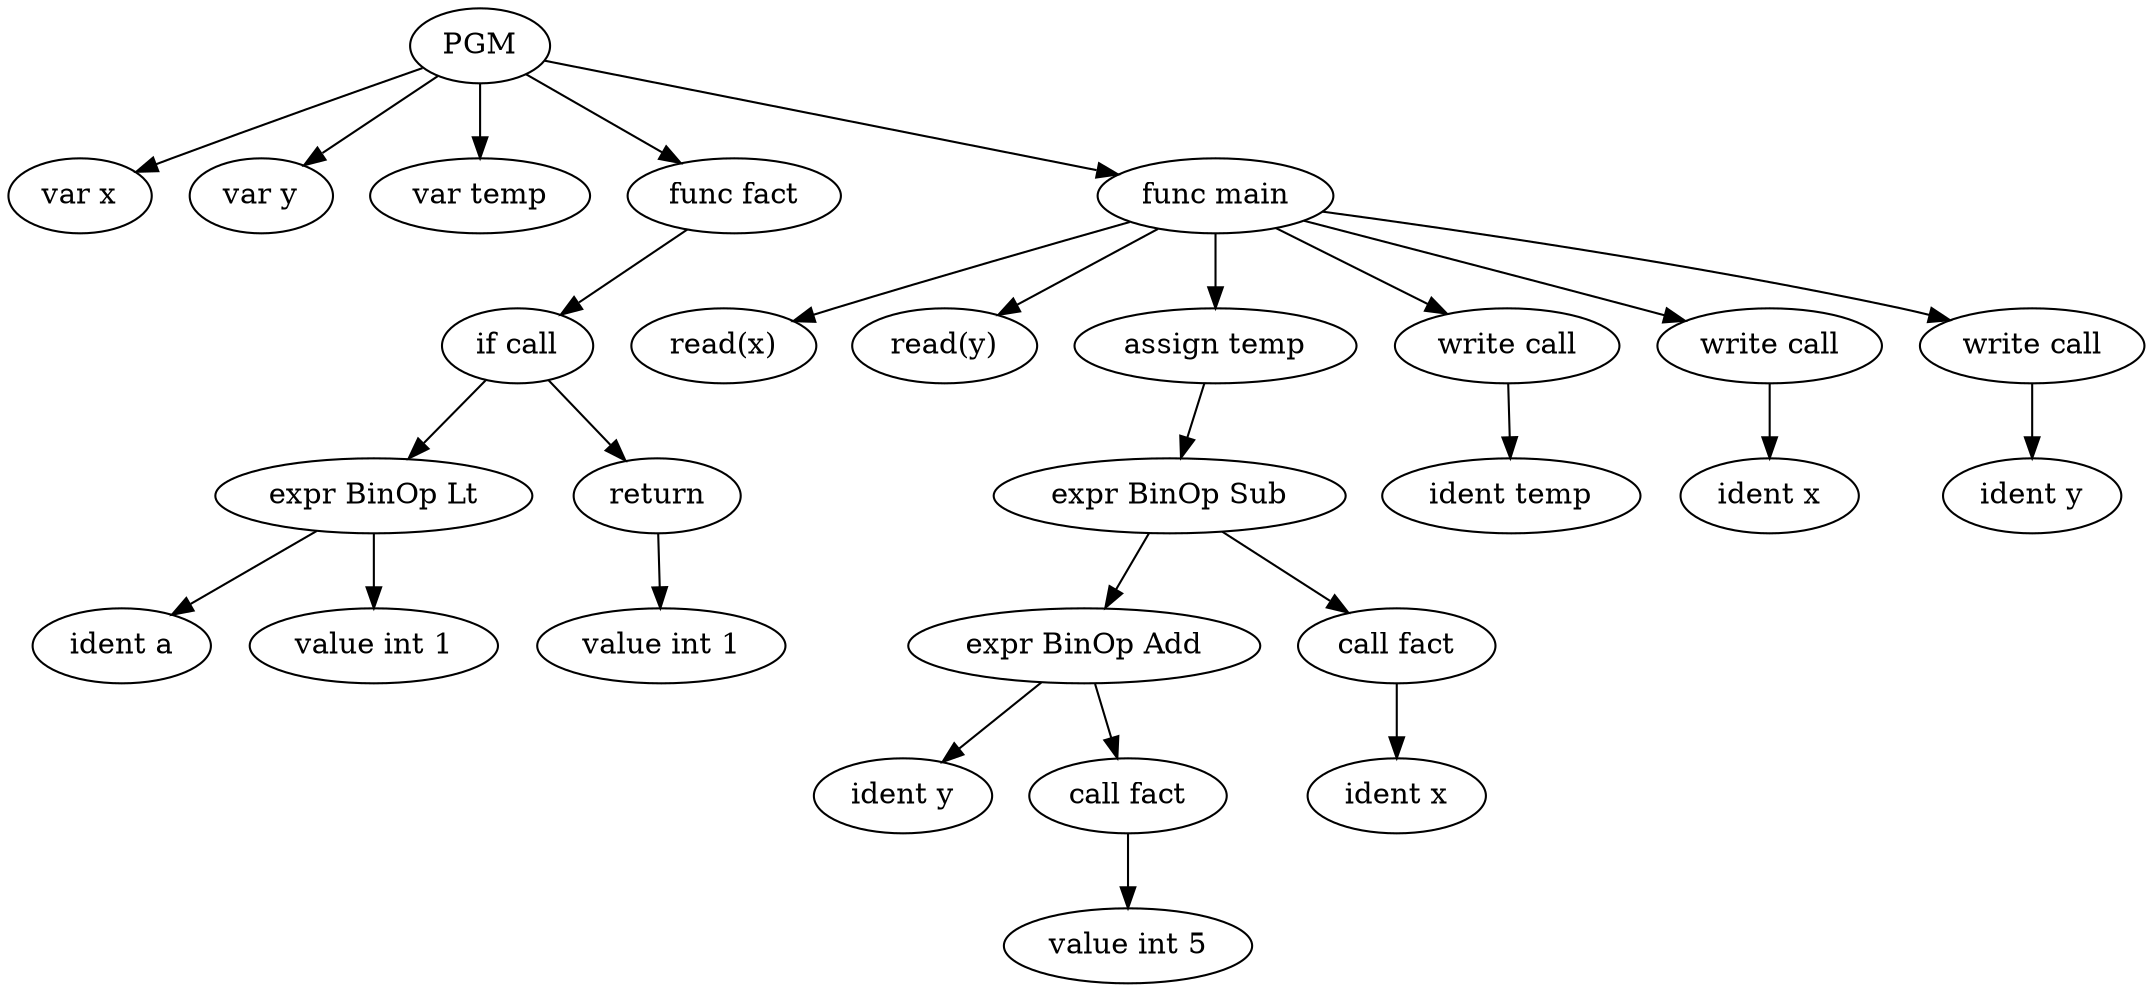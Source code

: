 digraph ast {
0[label = PGM, shape = ellipse]
1[label = "var x", shape = ellipse]
0 -> 1
2[label = "var y", shape = ellipse]
0 -> 2
3[label = "var temp", shape = ellipse]
0 -> 3
4[label = "func fact", shape = ellipse]
0 -> 4
5[label = "if call", shape = ellipse]
4 -> 5
6[label = "expr BinOp Lt", shape = ellipse]
5 -> 6
7[label = "ident a", shape = ellipse]
6 -> 7
8[label = "value int 1", shape = ellipse]
6 -> 8
9[label = "return", shape = ellipse]
5 -> 9
10[label = "value int 1", shape = ellipse]
9 -> 10
11[label = "func main", shape = ellipse]
0 -> 11
12[label = "read(x)", shape = ellipse]
11 -> 12
13[label = "read(y)", shape = ellipse]
11 -> 13
14[label = "assign temp", shape = ellipse]
11 -> 14
15[label = "expr BinOp Sub", shape = ellipse]
14 -> 15
16[label = "expr BinOp Add", shape = ellipse]
15 -> 16
17[label = "ident y", shape = ellipse]
16 -> 17
18[label = "call fact", shape = ellipse]
16 -> 18
19[label = "value int 5", shape = ellipse]
18 -> 19
20[label = "call fact", shape = ellipse]
15 -> 20
21[label = "ident x", shape = ellipse]
20 -> 21
22[label = "write call", shape = ellipse]
11 -> 22
23[label = "ident temp", shape = ellipse]
22 -> 23
24[label = "write call", shape = ellipse]
11 -> 24
25[label = "ident x", shape = ellipse]
24 -> 25
26[label = "write call", shape = ellipse]
11 -> 26
27[label = "ident y", shape = ellipse]
26 -> 27
}